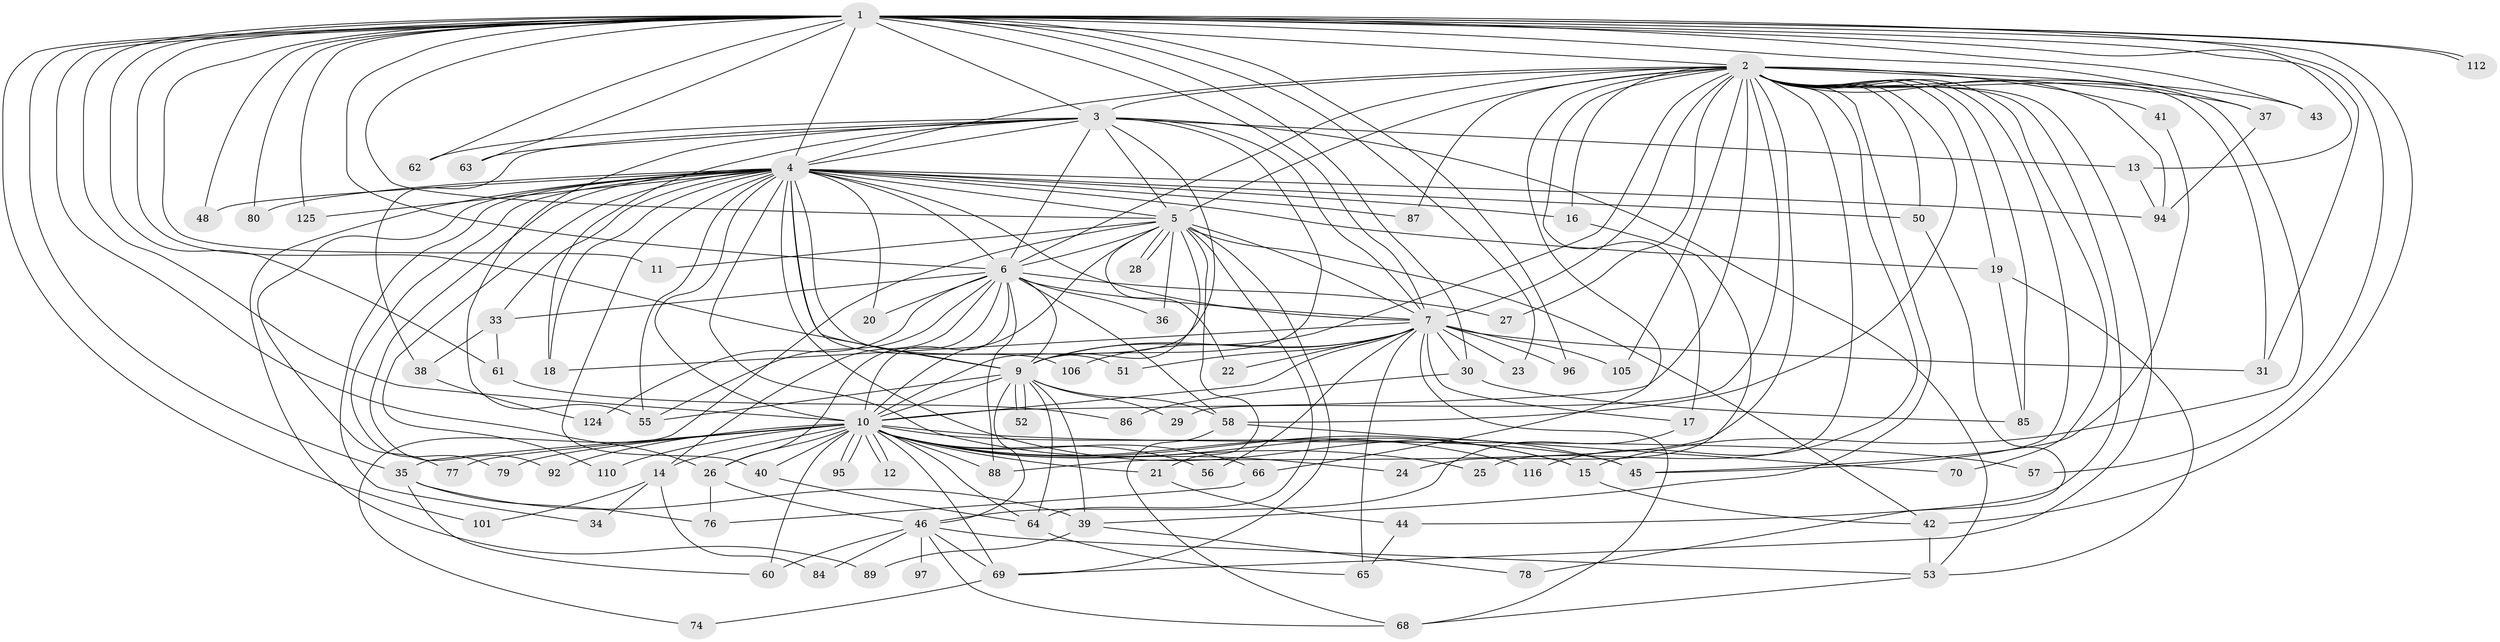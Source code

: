 // original degree distribution, {30: 0.007874015748031496, 27: 0.007874015748031496, 17: 0.015748031496062992, 32: 0.007874015748031496, 20: 0.023622047244094488, 22: 0.007874015748031496, 37: 0.007874015748031496, 2: 0.5826771653543307, 3: 0.16535433070866143, 5: 0.06299212598425197, 4: 0.07874015748031496, 6: 0.023622047244094488, 7: 0.007874015748031496}
// Generated by graph-tools (version 1.1) at 2025/17/03/04/25 18:17:20]
// undirected, 88 vertices, 219 edges
graph export_dot {
graph [start="1"]
  node [color=gray90,style=filled];
  1;
  2 [super="+32+83+8"];
  3;
  4;
  5;
  6;
  7;
  9 [super="+81"];
  10;
  11;
  12;
  13;
  14;
  15 [super="+103"];
  16;
  17 [super="+93"];
  18 [super="+117"];
  19;
  20;
  21;
  22;
  23;
  24;
  25;
  26 [super="+49+91+82"];
  27;
  28;
  29;
  30;
  31 [super="+72"];
  33;
  34;
  35 [super="+71"];
  36;
  37;
  38;
  39 [super="+98+73"];
  40;
  41;
  42 [super="+107+119"];
  43;
  44;
  45 [super="+109+47"];
  46 [super="+54"];
  48;
  50;
  51;
  52;
  53 [super="+59"];
  55 [super="+67"];
  56;
  57;
  58 [super="+126+102+75"];
  60;
  61 [super="+115"];
  62;
  63;
  64 [super="+113+121+108"];
  65;
  66;
  68 [super="+122"];
  69 [super="+99+118"];
  70;
  74;
  76;
  77;
  78;
  79 [super="+90"];
  80;
  84;
  85 [super="+104"];
  86;
  87;
  88 [super="+100"];
  89;
  92;
  94 [super="+114+111"];
  95;
  96;
  97;
  101;
  105;
  106;
  110;
  112;
  116;
  124;
  125;
  1 -- 2 [weight=2];
  1 -- 3;
  1 -- 4;
  1 -- 5;
  1 -- 6;
  1 -- 7;
  1 -- 9;
  1 -- 10;
  1 -- 11;
  1 -- 13;
  1 -- 23;
  1 -- 26;
  1 -- 30;
  1 -- 35;
  1 -- 37;
  1 -- 42;
  1 -- 43;
  1 -- 48;
  1 -- 57;
  1 -- 61;
  1 -- 62;
  1 -- 63;
  1 -- 80;
  1 -- 96;
  1 -- 101;
  1 -- 112;
  1 -- 112;
  1 -- 125;
  1 -- 31;
  2 -- 3 [weight=3];
  2 -- 4 [weight=2];
  2 -- 5 [weight=2];
  2 -- 6 [weight=3];
  2 -- 7 [weight=2];
  2 -- 9 [weight=2];
  2 -- 10 [weight=2];
  2 -- 17;
  2 -- 19;
  2 -- 27;
  2 -- 31;
  2 -- 37;
  2 -- 41 [weight=2];
  2 -- 45;
  2 -- 58 [weight=3];
  2 -- 66;
  2 -- 70;
  2 -- 88;
  2 -- 94;
  2 -- 105;
  2 -- 116;
  2 -- 50;
  2 -- 39 [weight=2];
  2 -- 15;
  2 -- 16;
  2 -- 85;
  2 -- 87;
  2 -- 25;
  2 -- 29;
  2 -- 43;
  2 -- 44;
  2 -- 69;
  3 -- 4;
  3 -- 5;
  3 -- 6;
  3 -- 7;
  3 -- 9;
  3 -- 10;
  3 -- 13;
  3 -- 38;
  3 -- 53;
  3 -- 62;
  3 -- 63;
  3 -- 18;
  3 -- 55;
  4 -- 5;
  4 -- 6;
  4 -- 7;
  4 -- 9;
  4 -- 10;
  4 -- 16;
  4 -- 18;
  4 -- 19;
  4 -- 20;
  4 -- 33;
  4 -- 34;
  4 -- 40;
  4 -- 48;
  4 -- 50;
  4 -- 51;
  4 -- 55;
  4 -- 77;
  4 -- 79;
  4 -- 80;
  4 -- 87;
  4 -- 89;
  4 -- 92;
  4 -- 94;
  4 -- 106;
  4 -- 110;
  4 -- 125;
  4 -- 45;
  4 -- 15;
  5 -- 6;
  5 -- 7;
  5 -- 9;
  5 -- 10;
  5 -- 11;
  5 -- 21;
  5 -- 22;
  5 -- 28;
  5 -- 28;
  5 -- 36;
  5 -- 42 [weight=2];
  5 -- 64;
  5 -- 69;
  5 -- 74;
  6 -- 7;
  6 -- 9;
  6 -- 10;
  6 -- 14;
  6 -- 20;
  6 -- 27;
  6 -- 33;
  6 -- 36;
  6 -- 55;
  6 -- 58;
  6 -- 124;
  6 -- 88;
  6 -- 26;
  7 -- 9;
  7 -- 10;
  7 -- 17;
  7 -- 18;
  7 -- 22;
  7 -- 23;
  7 -- 30;
  7 -- 31;
  7 -- 51;
  7 -- 56;
  7 -- 65;
  7 -- 96;
  7 -- 105;
  7 -- 106;
  7 -- 68;
  9 -- 10;
  9 -- 29;
  9 -- 39;
  9 -- 46;
  9 -- 52;
  9 -- 52;
  9 -- 64;
  9 -- 58;
  9 -- 55;
  10 -- 12;
  10 -- 12;
  10 -- 14;
  10 -- 15;
  10 -- 21;
  10 -- 24;
  10 -- 25;
  10 -- 26 [weight=2];
  10 -- 35;
  10 -- 40;
  10 -- 45 [weight=2];
  10 -- 56;
  10 -- 57;
  10 -- 60;
  10 -- 64;
  10 -- 66;
  10 -- 77;
  10 -- 79 [weight=2];
  10 -- 88;
  10 -- 92;
  10 -- 95;
  10 -- 95;
  10 -- 110;
  10 -- 116;
  10 -- 69;
  13 -- 94;
  14 -- 34;
  14 -- 84;
  14 -- 101;
  15 -- 42;
  16 -- 24;
  17 -- 46 [weight=2];
  19 -- 85;
  19 -- 53;
  21 -- 44;
  26 -- 76;
  26 -- 46;
  30 -- 85;
  30 -- 86;
  33 -- 38;
  33 -- 61 [weight=2];
  35 -- 39;
  35 -- 76;
  35 -- 60;
  37 -- 94;
  38 -- 124;
  39 -- 78;
  39 -- 89;
  40 -- 64;
  41 -- 45;
  42 -- 53;
  44 -- 65;
  46 -- 68;
  46 -- 69;
  46 -- 97 [weight=2];
  46 -- 84;
  46 -- 53;
  46 -- 60;
  50 -- 78;
  53 -- 68;
  58 -- 70;
  58 -- 68;
  61 -- 86;
  64 -- 65;
  66 -- 76;
  69 -- 74;
}
